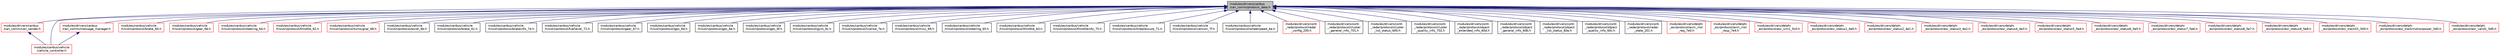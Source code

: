 digraph "modules/drivers/canbus/can_comm/protocol_data.h"
{
  edge [fontname="Helvetica",fontsize="10",labelfontname="Helvetica",labelfontsize="10"];
  node [fontname="Helvetica",fontsize="10",shape=record];
  Node1 [label="modules/drivers/canbus\l/can_comm/protocol_data.h",height=0.2,width=0.4,color="black", fillcolor="grey75", style="filled" fontcolor="black"];
  Node1 -> Node2 [dir="back",color="midnightblue",fontsize="10",style="solid",fontname="Helvetica"];
  Node2 [label="modules/drivers/canbus\l/can_comm/can_sender.h",height=0.2,width=0.4,color="red", fillcolor="white", style="filled",URL="$can__sender_8h.html",tooltip="Defines SenderMessage class and CanSender class. "];
  Node2 -> Node3 [dir="back",color="midnightblue",fontsize="10",style="solid",fontname="Helvetica"];
  Node3 [label="modules/canbus/vehicle\l/vehicle_controller.h",height=0.2,width=0.4,color="red", fillcolor="white", style="filled",URL="$vehicle__controller_8h.html",tooltip="The class of VehicleController. "];
  Node1 -> Node4 [dir="back",color="midnightblue",fontsize="10",style="solid",fontname="Helvetica"];
  Node4 [label="modules/drivers/canbus\l/can_comm/message_manager.h",height=0.2,width=0.4,color="red", fillcolor="white", style="filled",URL="$message__manager_8h.html",tooltip="The class of MessageManager. "];
  Node4 -> Node3 [dir="back",color="midnightblue",fontsize="10",style="solid",fontname="Helvetica"];
  Node1 -> Node3 [dir="back",color="midnightblue",fontsize="10",style="solid",fontname="Helvetica"];
  Node1 -> Node5 [dir="back",color="midnightblue",fontsize="10",style="solid",fontname="Helvetica"];
  Node5 [label="modules/canbus/vehicle\l/lincoln/protocol/brake_60.h",height=0.2,width=0.4,color="red", fillcolor="white", style="filled",URL="$brake__60_8h.html",tooltip="the class of Brake60 (for lincoln vehicle) "];
  Node1 -> Node6 [dir="back",color="midnightblue",fontsize="10",style="solid",fontname="Helvetica"];
  Node6 [label="modules/canbus/vehicle\l/lincoln/protocol/gear_66.h",height=0.2,width=0.4,color="red", fillcolor="white", style="filled",URL="$gear__66_8h.html",tooltip="the class of Gear66 (for lincoln vehicle) "];
  Node1 -> Node7 [dir="back",color="midnightblue",fontsize="10",style="solid",fontname="Helvetica"];
  Node7 [label="modules/canbus/vehicle\l/lincoln/protocol/steering_64.h",height=0.2,width=0.4,color="red", fillcolor="white", style="filled",URL="$steering__64_8h.html",tooltip="the class of Steering64 (for lincoln vehicle) "];
  Node1 -> Node8 [dir="back",color="midnightblue",fontsize="10",style="solid",fontname="Helvetica"];
  Node8 [label="modules/canbus/vehicle\l/lincoln/protocol/throttle_62.h",height=0.2,width=0.4,color="red", fillcolor="white", style="filled",URL="$throttle__62_8h.html",tooltip="the class of Throttle62 (for lincoln vehicle) "];
  Node1 -> Node9 [dir="back",color="midnightblue",fontsize="10",style="solid",fontname="Helvetica"];
  Node9 [label="modules/canbus/vehicle\l/lincoln/protocol/turnsignal_68.h",height=0.2,width=0.4,color="red", fillcolor="white", style="filled",URL="$turnsignal__68_8h.html",tooltip="the class of Turnsignal68 (for lincoln vehicle) "];
  Node1 -> Node10 [dir="back",color="midnightblue",fontsize="10",style="solid",fontname="Helvetica"];
  Node10 [label="modules/canbus/vehicle\l/lincoln/protocol/accel_6b.h",height=0.2,width=0.4,color="black", fillcolor="white", style="filled",URL="$accel__6b_8h.html",tooltip="the class of Accel6b (for lincoln vehicle) "];
  Node1 -> Node11 [dir="back",color="midnightblue",fontsize="10",style="solid",fontname="Helvetica"];
  Node11 [label="modules/canbus/vehicle\l/lincoln/protocol/brake_61.h",height=0.2,width=0.4,color="black", fillcolor="white", style="filled",URL="$brake__61_8h.html",tooltip="the class of Brake61 (for lincoln vehicle) "];
  Node1 -> Node12 [dir="back",color="midnightblue",fontsize="10",style="solid",fontname="Helvetica"];
  Node12 [label="modules/canbus/vehicle\l/lincoln/protocol/brakeinfo_74.h",height=0.2,width=0.4,color="black", fillcolor="white", style="filled",URL="$brakeinfo__74_8h.html",tooltip="the class of Brakeinfo74 (for lincoln vehicle) "];
  Node1 -> Node13 [dir="back",color="midnightblue",fontsize="10",style="solid",fontname="Helvetica"];
  Node13 [label="modules/canbus/vehicle\l/lincoln/protocol/fuellevel_72.h",height=0.2,width=0.4,color="black", fillcolor="white", style="filled",URL="$fuellevel__72_8h.html",tooltip="the class of (Fuellevel72) for lincoln vehicle) "];
  Node1 -> Node14 [dir="back",color="midnightblue",fontsize="10",style="solid",fontname="Helvetica"];
  Node14 [label="modules/canbus/vehicle\l/lincoln/protocol/gear_67.h",height=0.2,width=0.4,color="black", fillcolor="white", style="filled",URL="$gear__67_8h.html",tooltip="the class of Gear67 (for lincoln vehicle) "];
  Node1 -> Node15 [dir="back",color="midnightblue",fontsize="10",style="solid",fontname="Helvetica"];
  Node15 [label="modules/canbus/vehicle\l/lincoln/protocol/gps_6d.h",height=0.2,width=0.4,color="black", fillcolor="white", style="filled",URL="$gps__6d_8h.html",tooltip="the class of Gps6d (for lincoln vehicle) "];
  Node1 -> Node16 [dir="back",color="midnightblue",fontsize="10",style="solid",fontname="Helvetica"];
  Node16 [label="modules/canbus/vehicle\l/lincoln/protocol/gps_6e.h",height=0.2,width=0.4,color="black", fillcolor="white", style="filled",URL="$gps__6e_8h.html",tooltip="the class of Gps6e (for lincoln vehicle) "];
  Node1 -> Node17 [dir="back",color="midnightblue",fontsize="10",style="solid",fontname="Helvetica"];
  Node17 [label="modules/canbus/vehicle\l/lincoln/protocol/gps_6f.h",height=0.2,width=0.4,color="black", fillcolor="white", style="filled",URL="$gps__6f_8h.html",tooltip="the class of Gps6f (for lincoln vehicle) "];
  Node1 -> Node18 [dir="back",color="midnightblue",fontsize="10",style="solid",fontname="Helvetica"];
  Node18 [label="modules/canbus/vehicle\l/lincoln/protocol/gyro_6c.h",height=0.2,width=0.4,color="black", fillcolor="white", style="filled",URL="$gyro__6c_8h.html",tooltip="the class of Gyro6c (for lincoln vehicle) "];
  Node1 -> Node19 [dir="back",color="midnightblue",fontsize="10",style="solid",fontname="Helvetica"];
  Node19 [label="modules/canbus/vehicle\l/lincoln/protocol/license_7e.h",height=0.2,width=0.4,color="black", fillcolor="white", style="filled",URL="$license__7e_8h.html"];
  Node1 -> Node20 [dir="back",color="midnightblue",fontsize="10",style="solid",fontname="Helvetica"];
  Node20 [label="modules/canbus/vehicle\l/lincoln/protocol/misc_69.h",height=0.2,width=0.4,color="black", fillcolor="white", style="filled",URL="$misc__69_8h.html",tooltip="the class of Misc69 (for lincoln vehicle) "];
  Node1 -> Node21 [dir="back",color="midnightblue",fontsize="10",style="solid",fontname="Helvetica"];
  Node21 [label="modules/canbus/vehicle\l/lincoln/protocol/steering_65.h",height=0.2,width=0.4,color="black", fillcolor="white", style="filled",URL="$steering__65_8h.html",tooltip="the class of steering_65.h (for lincoln vehicle) "];
  Node1 -> Node22 [dir="back",color="midnightblue",fontsize="10",style="solid",fontname="Helvetica"];
  Node22 [label="modules/canbus/vehicle\l/lincoln/protocol/throttle_63.h",height=0.2,width=0.4,color="black", fillcolor="white", style="filled",URL="$throttle__63_8h.html",tooltip="the class of Throttle63 (for lincoln vehicle) "];
  Node1 -> Node23 [dir="back",color="midnightblue",fontsize="10",style="solid",fontname="Helvetica"];
  Node23 [label="modules/canbus/vehicle\l/lincoln/protocol/throttleinfo_75.h",height=0.2,width=0.4,color="black", fillcolor="white", style="filled",URL="$throttleinfo__75_8h.html",tooltip="the class of Throttleinfo75 (for lincoln vehicle) "];
  Node1 -> Node24 [dir="back",color="midnightblue",fontsize="10",style="solid",fontname="Helvetica"];
  Node24 [label="modules/canbus/vehicle\l/lincoln/protocol/tirepressure_71.h",height=0.2,width=0.4,color="black", fillcolor="white", style="filled",URL="$tirepressure__71_8h.html",tooltip="the class of Tirepressure71 (for lincoln vehicle) "];
  Node1 -> Node25 [dir="back",color="midnightblue",fontsize="10",style="solid",fontname="Helvetica"];
  Node25 [label="modules/canbus/vehicle\l/lincoln/protocol/version_7f.h",height=0.2,width=0.4,color="black", fillcolor="white", style="filled",URL="$version__7f_8h.html"];
  Node1 -> Node26 [dir="back",color="midnightblue",fontsize="10",style="solid",fontname="Helvetica"];
  Node26 [label="modules/canbus/vehicle\l/lincoln/protocol/wheelspeed_6a.h",height=0.2,width=0.4,color="black", fillcolor="white", style="filled",URL="$wheelspeed__6a_8h.html"];
  Node1 -> Node27 [dir="back",color="midnightblue",fontsize="10",style="solid",fontname="Helvetica"];
  Node27 [label="modules/drivers/conti\l_radar/protocol/radar\l_config_200.h",height=0.2,width=0.4,color="red", fillcolor="white", style="filled",URL="$radar__config__200_8h.html"];
  Node1 -> Node28 [dir="back",color="midnightblue",fontsize="10",style="solid",fontname="Helvetica"];
  Node28 [label="modules/drivers/conti\l_radar/protocol/cluster\l_general_info_701.h",height=0.2,width=0.4,color="black", fillcolor="white", style="filled",URL="$cluster__general__info__701_8h.html"];
  Node1 -> Node29 [dir="back",color="midnightblue",fontsize="10",style="solid",fontname="Helvetica"];
  Node29 [label="modules/drivers/conti\l_radar/protocol/cluster\l_list_status_600.h",height=0.2,width=0.4,color="black", fillcolor="white", style="filled",URL="$cluster__list__status__600_8h.html"];
  Node1 -> Node30 [dir="back",color="midnightblue",fontsize="10",style="solid",fontname="Helvetica"];
  Node30 [label="modules/drivers/conti\l_radar/protocol/cluster\l_quality_info_702.h",height=0.2,width=0.4,color="black", fillcolor="white", style="filled",URL="$cluster__quality__info__702_8h.html"];
  Node1 -> Node31 [dir="back",color="midnightblue",fontsize="10",style="solid",fontname="Helvetica"];
  Node31 [label="modules/drivers/conti\l_radar/protocol/object\l_extended_info_60d.h",height=0.2,width=0.4,color="black", fillcolor="white", style="filled",URL="$object__extended__info__60d_8h.html"];
  Node1 -> Node32 [dir="back",color="midnightblue",fontsize="10",style="solid",fontname="Helvetica"];
  Node32 [label="modules/drivers/conti\l_radar/protocol/object\l_general_info_60b.h",height=0.2,width=0.4,color="black", fillcolor="white", style="filled",URL="$object__general__info__60b_8h.html"];
  Node1 -> Node33 [dir="back",color="midnightblue",fontsize="10",style="solid",fontname="Helvetica"];
  Node33 [label="modules/drivers/conti\l_radar/protocol/object\l_list_status_60a.h",height=0.2,width=0.4,color="black", fillcolor="white", style="filled",URL="$object__list__status__60a_8h.html"];
  Node1 -> Node34 [dir="back",color="midnightblue",fontsize="10",style="solid",fontname="Helvetica"];
  Node34 [label="modules/drivers/conti\l_radar/protocol/object\l_quality_info_60c.h",height=0.2,width=0.4,color="black", fillcolor="white", style="filled",URL="$object__quality__info__60c_8h.html"];
  Node1 -> Node35 [dir="back",color="midnightblue",fontsize="10",style="solid",fontname="Helvetica"];
  Node35 [label="modules/drivers/conti\l_radar/protocol/radar\l_state_201.h",height=0.2,width=0.4,color="black", fillcolor="white", style="filled",URL="$radar__state__201_8h.html"];
  Node1 -> Node36 [dir="back",color="midnightblue",fontsize="10",style="solid",fontname="Helvetica"];
  Node36 [label="modules/drivers/delphi\l_esr/protocol/acm_inst\l_req_7e0.h",height=0.2,width=0.4,color="red", fillcolor="white", style="filled",URL="$acm__inst__req__7e0_8h.html"];
  Node1 -> Node37 [dir="back",color="midnightblue",fontsize="10",style="solid",fontname="Helvetica"];
  Node37 [label="modules/drivers/delphi\l_esr/protocol/acm_inst\l_resp_7e4.h",height=0.2,width=0.4,color="red", fillcolor="white", style="filled",URL="$acm__inst__resp__7e4_8h.html"];
  Node1 -> Node38 [dir="back",color="midnightblue",fontsize="10",style="solid",fontname="Helvetica"];
  Node38 [label="modules/drivers/delphi\l_esr/protocol/esr_sim1_5c0.h",height=0.2,width=0.4,color="red", fillcolor="white", style="filled",URL="$esr__sim1__5c0_8h.html"];
  Node1 -> Node39 [dir="back",color="midnightblue",fontsize="10",style="solid",fontname="Helvetica"];
  Node39 [label="modules/drivers/delphi\l_esr/protocol/esr_status1_4e0.h",height=0.2,width=0.4,color="red", fillcolor="white", style="filled",URL="$esr__status1__4e0_8h.html"];
  Node1 -> Node40 [dir="back",color="midnightblue",fontsize="10",style="solid",fontname="Helvetica"];
  Node40 [label="modules/drivers/delphi\l_esr/protocol/esr_status2_4e1.h",height=0.2,width=0.4,color="red", fillcolor="white", style="filled",URL="$esr__status2__4e1_8h.html"];
  Node1 -> Node41 [dir="back",color="midnightblue",fontsize="10",style="solid",fontname="Helvetica"];
  Node41 [label="modules/drivers/delphi\l_esr/protocol/esr_status3_4e2.h",height=0.2,width=0.4,color="red", fillcolor="white", style="filled",URL="$esr__status3__4e2_8h.html"];
  Node1 -> Node42 [dir="back",color="midnightblue",fontsize="10",style="solid",fontname="Helvetica"];
  Node42 [label="modules/drivers/delphi\l_esr/protocol/esr_status4_4e3.h",height=0.2,width=0.4,color="red", fillcolor="white", style="filled",URL="$esr__status4__4e3_8h.html"];
  Node1 -> Node43 [dir="back",color="midnightblue",fontsize="10",style="solid",fontname="Helvetica"];
  Node43 [label="modules/drivers/delphi\l_esr/protocol/esr_status5_5e4.h",height=0.2,width=0.4,color="red", fillcolor="white", style="filled",URL="$esr__status5__5e4_8h.html"];
  Node1 -> Node44 [dir="back",color="midnightblue",fontsize="10",style="solid",fontname="Helvetica"];
  Node44 [label="modules/drivers/delphi\l_esr/protocol/esr_status6_5e5.h",height=0.2,width=0.4,color="red", fillcolor="white", style="filled",URL="$esr__status6__5e5_8h.html"];
  Node1 -> Node45 [dir="back",color="midnightblue",fontsize="10",style="solid",fontname="Helvetica"];
  Node45 [label="modules/drivers/delphi\l_esr/protocol/esr_status7_5e6.h",height=0.2,width=0.4,color="red", fillcolor="white", style="filled",URL="$esr__status7__5e6_8h.html"];
  Node1 -> Node46 [dir="back",color="midnightblue",fontsize="10",style="solid",fontname="Helvetica"];
  Node46 [label="modules/drivers/delphi\l_esr/protocol/esr_status8_5e7.h",height=0.2,width=0.4,color="red", fillcolor="white", style="filled",URL="$esr__status8__5e7_8h.html"];
  Node1 -> Node47 [dir="back",color="midnightblue",fontsize="10",style="solid",fontname="Helvetica"];
  Node47 [label="modules/drivers/delphi\l_esr/protocol/esr_status9_5e8.h",height=0.2,width=0.4,color="red", fillcolor="white", style="filled",URL="$esr__status9__5e8_8h.html"];
  Node1 -> Node48 [dir="back",color="midnightblue",fontsize="10",style="solid",fontname="Helvetica"];
  Node48 [label="modules/drivers/delphi\l_esr/protocol/esr_track01_500.h",height=0.2,width=0.4,color="red", fillcolor="white", style="filled",URL="$esr__track01__500_8h.html"];
  Node1 -> Node49 [dir="back",color="midnightblue",fontsize="10",style="solid",fontname="Helvetica"];
  Node49 [label="modules/drivers/delphi\l_esr/protocol/esr_trackmotionpower_540.h",height=0.2,width=0.4,color="red", fillcolor="white", style="filled",URL="$esr__trackmotionpower__540_8h.html"];
  Node1 -> Node50 [dir="back",color="midnightblue",fontsize="10",style="solid",fontname="Helvetica"];
  Node50 [label="modules/drivers/delphi\l_esr/protocol/esr_valid1_5d0.h",height=0.2,width=0.4,color="red", fillcolor="white", style="filled",URL="$esr__valid1__5d0_8h.html"];
}
